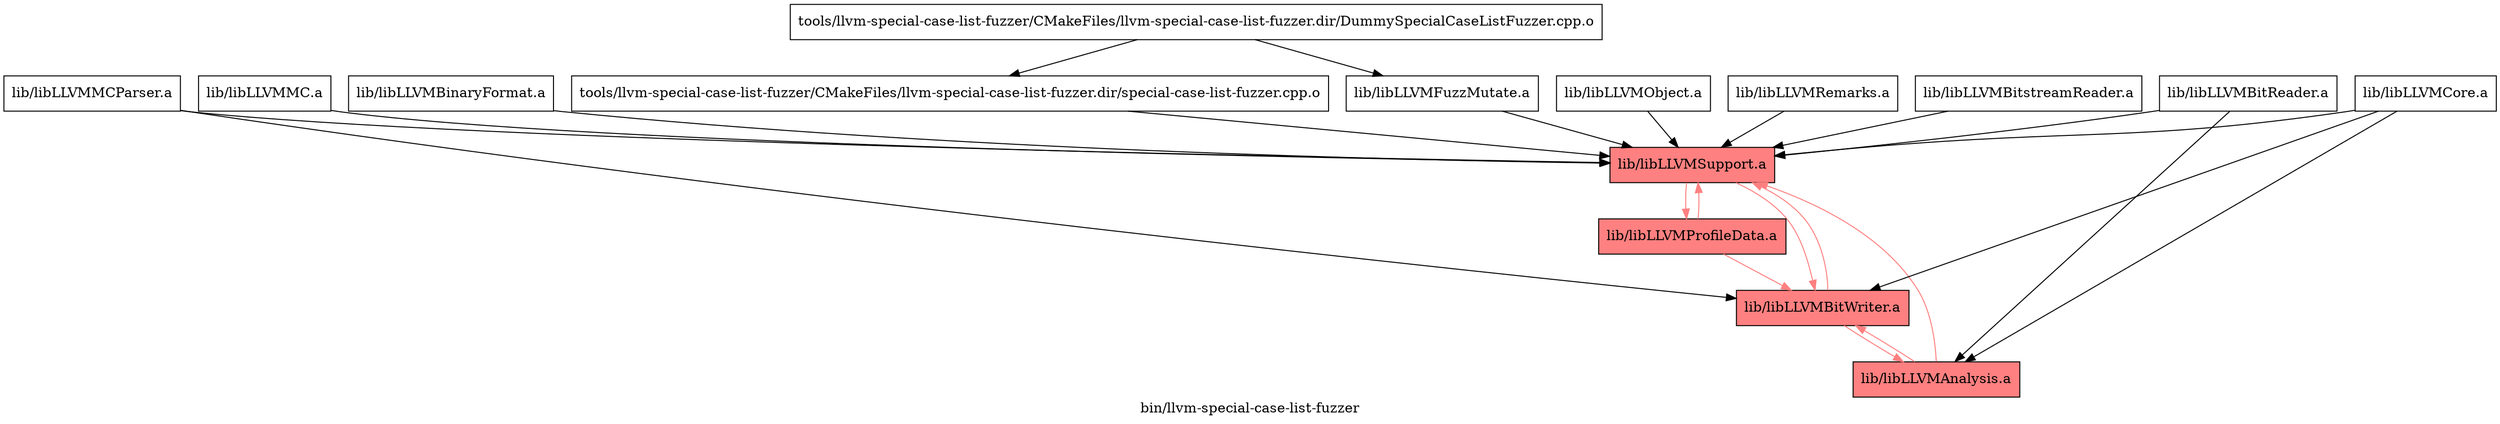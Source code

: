 digraph "bin/llvm-special-case-list-fuzzer" {
	label="bin/llvm-special-case-list-fuzzer";

	Node0x55c1825d3a38 [shape=record,shape=record,label="{tools/llvm-special-case-list-fuzzer/CMakeFiles/llvm-special-case-list-fuzzer.dir/DummySpecialCaseListFuzzer.cpp.o}"];
	Node0x55c1825d3a38 -> Node0x55c1825d6cd8;
	Node0x55c1825d3a38 -> Node0x55c1825dc138;
	Node0x55c1825d6cd8 [shape=record,shape=record,label="{tools/llvm-special-case-list-fuzzer/CMakeFiles/llvm-special-case-list-fuzzer.dir/special-case-list-fuzzer.cpp.o}"];
	Node0x55c1825d6cd8 -> Node0x55c1825dbc38;
	Node0x55c1825dc138 [shape=record,shape=record,label="{lib/libLLVMFuzzMutate.a}"];
	Node0x55c1825dc138 -> Node0x55c1825dbc38;
	Node0x55c1825dbc38 [shape=record,shape=record,style=filled,fillcolor="1.000000 0.5 1",label="{lib/libLLVMSupport.a}"];
	Node0x55c1825dbc38 -> Node0x55c1825db0f8[color="1.000000 0.5 1"];
	Node0x55c1825dbc38 -> Node0x55c1825d33f8[color="1.000000 0.5 1"];
	Node0x55c1825db0f8 [shape=record,shape=record,style=filled,fillcolor="1.000000 0.5 1",label="{lib/libLLVMBitWriter.a}"];
	Node0x55c1825db0f8 -> Node0x55c1825dbc38[color="1.000000 0.5 1"];
	Node0x55c1825db0f8 -> Node0x55c1825d46b8[color="1.000000 0.5 1"];
	Node0x55c1825d46b8 [shape=record,shape=record,style=filled,fillcolor="1.000000 0.5 1",label="{lib/libLLVMAnalysis.a}"];
	Node0x55c1825d46b8 -> Node0x55c1825dbc38[color="1.000000 0.5 1"];
	Node0x55c1825d46b8 -> Node0x55c1825db0f8[color="1.000000 0.5 1"];
	Node0x55c1825d4bb8 [shape=record,shape=record,label="{lib/libLLVMObject.a}"];
	Node0x55c1825d4bb8 -> Node0x55c1825dbc38;
	Node0x55c1825d38f8 [shape=record,shape=record,label="{lib/libLLVMBitReader.a}"];
	Node0x55c1825d38f8 -> Node0x55c1825dbc38;
	Node0x55c1825d38f8 -> Node0x55c1825d46b8;
	Node0x55c1825d3df8 [shape=record,shape=record,label="{lib/libLLVMMCParser.a}"];
	Node0x55c1825d3df8 -> Node0x55c1825dbc38;
	Node0x55c1825d3df8 -> Node0x55c1825db0f8;
	Node0x55c1825d33f8 [shape=record,shape=record,style=filled,fillcolor="1.000000 0.5 1",label="{lib/libLLVMProfileData.a}"];
	Node0x55c1825d33f8 -> Node0x55c1825dbc38[color="1.000000 0.5 1"];
	Node0x55c1825d33f8 -> Node0x55c1825db0f8[color="1.000000 0.5 1"];
	Node0x55c1825d7638 [shape=record,shape=record,label="{lib/libLLVMCore.a}"];
	Node0x55c1825d7638 -> Node0x55c1825dbc38;
	Node0x55c1825d7638 -> Node0x55c1825d46b8;
	Node0x55c1825d7638 -> Node0x55c1825db0f8;
	Node0x55c1825d7908 [shape=record,shape=record,label="{lib/libLLVMRemarks.a}"];
	Node0x55c1825d7908 -> Node0x55c1825dbc38;
	Node0x55c1825d73b8 [shape=record,shape=record,label="{lib/libLLVMBitstreamReader.a}"];
	Node0x55c1825d73b8 -> Node0x55c1825dbc38;
	Node0x55c1825d6d28 [shape=record,shape=record,label="{lib/libLLVMMC.a}"];
	Node0x55c1825d6d28 -> Node0x55c1825dbc38;
	Node0x55c1825d6878 [shape=record,shape=record,label="{lib/libLLVMBinaryFormat.a}"];
	Node0x55c1825d6878 -> Node0x55c1825dbc38;
}
